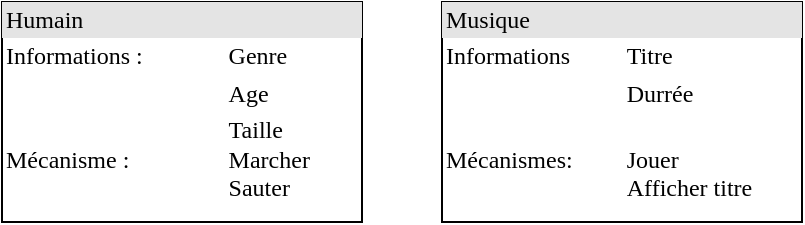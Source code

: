 <mxfile version="11.2.4" type="device" pages="1"><diagram name="Page-1" id="2ca16b54-16f6-2749-3443-fa8db7711227"><mxGraphModel dx="774" dy="473" grid="1" gridSize="10" guides="1" tooltips="1" connect="1" arrows="1" fold="1" page="1" pageScale="1" pageWidth="1100" pageHeight="850" background="#ffffff" math="0" shadow="0"><root><mxCell id="0"/><mxCell id="1" parent="0"/><mxCell id="2ed32ef02a7f4228-1" value="&lt;div style=&quot;box-sizing: border-box ; width: 100% ; background: #e4e4e4 ; padding: 2px&quot;&gt;Humain&lt;/div&gt;&lt;table style=&quot;width: 100% ; font-size: 1em&quot; cellspacing=&quot;0&quot; cellpadding=&quot;2&quot;&gt;&lt;tbody&gt;&lt;tr&gt;&lt;td&gt;Informations :&lt;br&gt;&lt;/td&gt;&lt;td&gt;Genre&lt;br&gt;&lt;/td&gt;&lt;/tr&gt;&lt;tr&gt;&lt;td&gt;&lt;br&gt;&lt;/td&gt;&lt;td&gt;Age&lt;br&gt;&lt;/td&gt;&lt;/tr&gt;&lt;tr&gt;&lt;td&gt;Mécanisme :&lt;br&gt;&lt;/td&gt;&lt;td&gt;Taille&lt;br&gt;Marcher&lt;br&gt;Sauter&lt;br&gt;&lt;/td&gt;&lt;/tr&gt;&lt;/tbody&gt;&lt;/table&gt;" style="verticalAlign=top;align=left;overflow=fill;html=1;rounded=0;shadow=0;comic=0;labelBackgroundColor=none;strokeColor=#000000;strokeWidth=1;fillColor=#ffffff;fontFamily=Verdana;fontSize=12;fontColor=#000000;" parent="1" vertex="1"><mxGeometry x="110" y="100" width="180" height="110" as="geometry"/></mxCell><mxCell id="2ed32ef02a7f4228-5" value="&lt;div style=&quot;box-sizing: border-box ; width: 100% ; background: #e4e4e4 ; padding: 2px&quot;&gt;Musique&lt;/div&gt;&lt;table style=&quot;width: 100% ; font-size: 1em&quot; cellspacing=&quot;0&quot; cellpadding=&quot;2&quot;&gt;&lt;tbody&gt;&lt;tr&gt;&lt;td&gt;Informations&lt;/td&gt;&lt;td&gt;Titre&lt;/td&gt;&lt;/tr&gt;&lt;tr&gt;&lt;td&gt;&lt;br&gt;&lt;/td&gt;&lt;td&gt;Durrée &lt;br&gt;&lt;/td&gt;&lt;/tr&gt;&lt;tr&gt;&lt;td&gt;Mécanismes:&lt;br&gt;&lt;/td&gt;&lt;td&gt;&lt;br&gt;Jouer&lt;br&gt;Afficher titre&lt;br&gt;&lt;/td&gt;&lt;/tr&gt;&lt;/tbody&gt;&lt;/table&gt;" style="verticalAlign=top;align=left;overflow=fill;html=1;rounded=0;shadow=0;comic=0;labelBackgroundColor=none;strokeColor=#000000;strokeWidth=1;fillColor=#ffffff;fontFamily=Verdana;fontSize=12;fontColor=#000000;" parent="1" vertex="1"><mxGeometry x="330" y="100" width="180" height="110" as="geometry"/></mxCell></root></mxGraphModel></diagram></mxfile>